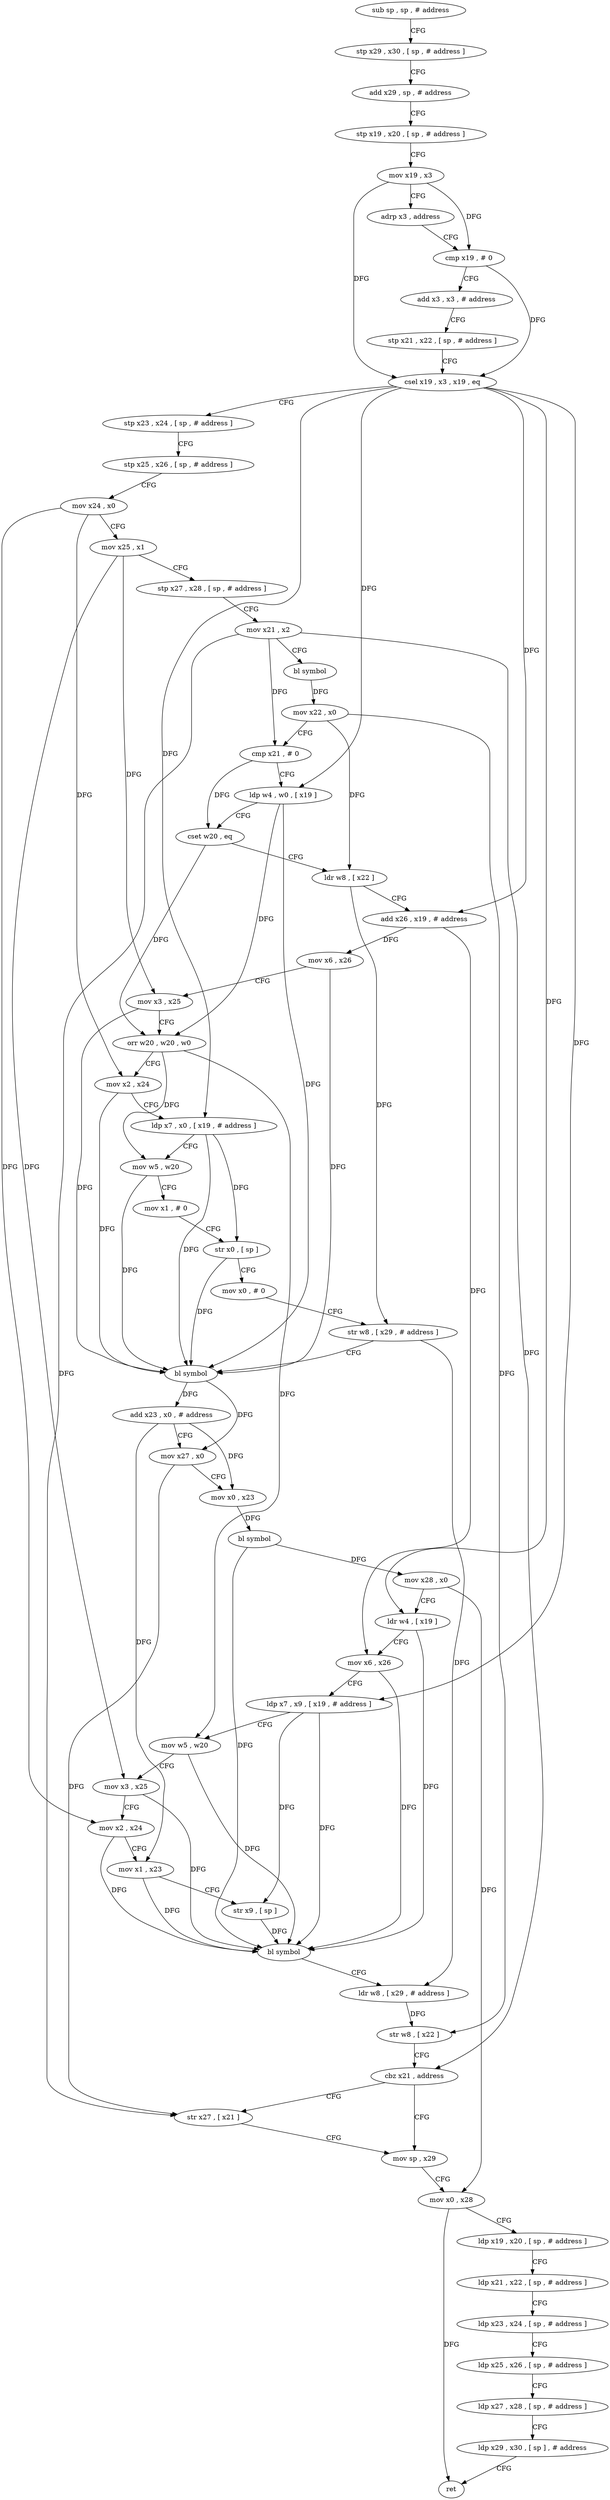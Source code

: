 digraph "func" {
"4346520" [label = "sub sp , sp , # address" ]
"4346524" [label = "stp x29 , x30 , [ sp , # address ]" ]
"4346528" [label = "add x29 , sp , # address" ]
"4346532" [label = "stp x19 , x20 , [ sp , # address ]" ]
"4346536" [label = "mov x19 , x3" ]
"4346540" [label = "adrp x3 , address" ]
"4346544" [label = "cmp x19 , # 0" ]
"4346548" [label = "add x3 , x3 , # address" ]
"4346552" [label = "stp x21 , x22 , [ sp , # address ]" ]
"4346556" [label = "csel x19 , x3 , x19 , eq" ]
"4346560" [label = "stp x23 , x24 , [ sp , # address ]" ]
"4346564" [label = "stp x25 , x26 , [ sp , # address ]" ]
"4346568" [label = "mov x24 , x0" ]
"4346572" [label = "mov x25 , x1" ]
"4346576" [label = "stp x27 , x28 , [ sp , # address ]" ]
"4346580" [label = "mov x21 , x2" ]
"4346584" [label = "bl symbol" ]
"4346588" [label = "mov x22 , x0" ]
"4346592" [label = "cmp x21 , # 0" ]
"4346596" [label = "ldp w4 , w0 , [ x19 ]" ]
"4346600" [label = "cset w20 , eq" ]
"4346604" [label = "ldr w8 , [ x22 ]" ]
"4346608" [label = "add x26 , x19 , # address" ]
"4346612" [label = "mov x6 , x26" ]
"4346616" [label = "mov x3 , x25" ]
"4346620" [label = "orr w20 , w20 , w0" ]
"4346624" [label = "mov x2 , x24" ]
"4346628" [label = "ldp x7 , x0 , [ x19 , # address ]" ]
"4346632" [label = "mov w5 , w20" ]
"4346636" [label = "mov x1 , # 0" ]
"4346640" [label = "str x0 , [ sp ]" ]
"4346644" [label = "mov x0 , # 0" ]
"4346648" [label = "str w8 , [ x29 , # address ]" ]
"4346652" [label = "bl symbol" ]
"4346656" [label = "add x23 , x0 , # address" ]
"4346660" [label = "mov x27 , x0" ]
"4346664" [label = "mov x0 , x23" ]
"4346668" [label = "bl symbol" ]
"4346672" [label = "mov x28 , x0" ]
"4346676" [label = "ldr w4 , [ x19 ]" ]
"4346680" [label = "mov x6 , x26" ]
"4346684" [label = "ldp x7 , x9 , [ x19 , # address ]" ]
"4346688" [label = "mov w5 , w20" ]
"4346692" [label = "mov x3 , x25" ]
"4346696" [label = "mov x2 , x24" ]
"4346700" [label = "mov x1 , x23" ]
"4346704" [label = "str x9 , [ sp ]" ]
"4346708" [label = "bl symbol" ]
"4346712" [label = "ldr w8 , [ x29 , # address ]" ]
"4346716" [label = "str w8 , [ x22 ]" ]
"4346720" [label = "cbz x21 , address" ]
"4346728" [label = "mov sp , x29" ]
"4346724" [label = "str x27 , [ x21 ]" ]
"4346732" [label = "mov x0 , x28" ]
"4346736" [label = "ldp x19 , x20 , [ sp , # address ]" ]
"4346740" [label = "ldp x21 , x22 , [ sp , # address ]" ]
"4346744" [label = "ldp x23 , x24 , [ sp , # address ]" ]
"4346748" [label = "ldp x25 , x26 , [ sp , # address ]" ]
"4346752" [label = "ldp x27 , x28 , [ sp , # address ]" ]
"4346756" [label = "ldp x29 , x30 , [ sp ] , # address" ]
"4346760" [label = "ret" ]
"4346520" -> "4346524" [ label = "CFG" ]
"4346524" -> "4346528" [ label = "CFG" ]
"4346528" -> "4346532" [ label = "CFG" ]
"4346532" -> "4346536" [ label = "CFG" ]
"4346536" -> "4346540" [ label = "CFG" ]
"4346536" -> "4346544" [ label = "DFG" ]
"4346536" -> "4346556" [ label = "DFG" ]
"4346540" -> "4346544" [ label = "CFG" ]
"4346544" -> "4346548" [ label = "CFG" ]
"4346544" -> "4346556" [ label = "DFG" ]
"4346548" -> "4346552" [ label = "CFG" ]
"4346552" -> "4346556" [ label = "CFG" ]
"4346556" -> "4346560" [ label = "CFG" ]
"4346556" -> "4346596" [ label = "DFG" ]
"4346556" -> "4346608" [ label = "DFG" ]
"4346556" -> "4346628" [ label = "DFG" ]
"4346556" -> "4346676" [ label = "DFG" ]
"4346556" -> "4346684" [ label = "DFG" ]
"4346560" -> "4346564" [ label = "CFG" ]
"4346564" -> "4346568" [ label = "CFG" ]
"4346568" -> "4346572" [ label = "CFG" ]
"4346568" -> "4346624" [ label = "DFG" ]
"4346568" -> "4346696" [ label = "DFG" ]
"4346572" -> "4346576" [ label = "CFG" ]
"4346572" -> "4346616" [ label = "DFG" ]
"4346572" -> "4346692" [ label = "DFG" ]
"4346576" -> "4346580" [ label = "CFG" ]
"4346580" -> "4346584" [ label = "CFG" ]
"4346580" -> "4346592" [ label = "DFG" ]
"4346580" -> "4346720" [ label = "DFG" ]
"4346580" -> "4346724" [ label = "DFG" ]
"4346584" -> "4346588" [ label = "DFG" ]
"4346588" -> "4346592" [ label = "CFG" ]
"4346588" -> "4346604" [ label = "DFG" ]
"4346588" -> "4346716" [ label = "DFG" ]
"4346592" -> "4346596" [ label = "CFG" ]
"4346592" -> "4346600" [ label = "DFG" ]
"4346596" -> "4346600" [ label = "CFG" ]
"4346596" -> "4346652" [ label = "DFG" ]
"4346596" -> "4346620" [ label = "DFG" ]
"4346600" -> "4346604" [ label = "CFG" ]
"4346600" -> "4346620" [ label = "DFG" ]
"4346604" -> "4346608" [ label = "CFG" ]
"4346604" -> "4346648" [ label = "DFG" ]
"4346608" -> "4346612" [ label = "DFG" ]
"4346608" -> "4346680" [ label = "DFG" ]
"4346612" -> "4346616" [ label = "CFG" ]
"4346612" -> "4346652" [ label = "DFG" ]
"4346616" -> "4346620" [ label = "CFG" ]
"4346616" -> "4346652" [ label = "DFG" ]
"4346620" -> "4346624" [ label = "CFG" ]
"4346620" -> "4346632" [ label = "DFG" ]
"4346620" -> "4346688" [ label = "DFG" ]
"4346624" -> "4346628" [ label = "CFG" ]
"4346624" -> "4346652" [ label = "DFG" ]
"4346628" -> "4346632" [ label = "CFG" ]
"4346628" -> "4346652" [ label = "DFG" ]
"4346628" -> "4346640" [ label = "DFG" ]
"4346632" -> "4346636" [ label = "CFG" ]
"4346632" -> "4346652" [ label = "DFG" ]
"4346636" -> "4346640" [ label = "CFG" ]
"4346640" -> "4346644" [ label = "CFG" ]
"4346640" -> "4346652" [ label = "DFG" ]
"4346644" -> "4346648" [ label = "CFG" ]
"4346648" -> "4346652" [ label = "CFG" ]
"4346648" -> "4346712" [ label = "DFG" ]
"4346652" -> "4346656" [ label = "DFG" ]
"4346652" -> "4346660" [ label = "DFG" ]
"4346656" -> "4346660" [ label = "CFG" ]
"4346656" -> "4346664" [ label = "DFG" ]
"4346656" -> "4346700" [ label = "DFG" ]
"4346660" -> "4346664" [ label = "CFG" ]
"4346660" -> "4346724" [ label = "DFG" ]
"4346664" -> "4346668" [ label = "DFG" ]
"4346668" -> "4346672" [ label = "DFG" ]
"4346668" -> "4346708" [ label = "DFG" ]
"4346672" -> "4346676" [ label = "CFG" ]
"4346672" -> "4346732" [ label = "DFG" ]
"4346676" -> "4346680" [ label = "CFG" ]
"4346676" -> "4346708" [ label = "DFG" ]
"4346680" -> "4346684" [ label = "CFG" ]
"4346680" -> "4346708" [ label = "DFG" ]
"4346684" -> "4346688" [ label = "CFG" ]
"4346684" -> "4346708" [ label = "DFG" ]
"4346684" -> "4346704" [ label = "DFG" ]
"4346688" -> "4346692" [ label = "CFG" ]
"4346688" -> "4346708" [ label = "DFG" ]
"4346692" -> "4346696" [ label = "CFG" ]
"4346692" -> "4346708" [ label = "DFG" ]
"4346696" -> "4346700" [ label = "CFG" ]
"4346696" -> "4346708" [ label = "DFG" ]
"4346700" -> "4346704" [ label = "CFG" ]
"4346700" -> "4346708" [ label = "DFG" ]
"4346704" -> "4346708" [ label = "DFG" ]
"4346708" -> "4346712" [ label = "CFG" ]
"4346712" -> "4346716" [ label = "DFG" ]
"4346716" -> "4346720" [ label = "CFG" ]
"4346720" -> "4346728" [ label = "CFG" ]
"4346720" -> "4346724" [ label = "CFG" ]
"4346728" -> "4346732" [ label = "CFG" ]
"4346724" -> "4346728" [ label = "CFG" ]
"4346732" -> "4346736" [ label = "CFG" ]
"4346732" -> "4346760" [ label = "DFG" ]
"4346736" -> "4346740" [ label = "CFG" ]
"4346740" -> "4346744" [ label = "CFG" ]
"4346744" -> "4346748" [ label = "CFG" ]
"4346748" -> "4346752" [ label = "CFG" ]
"4346752" -> "4346756" [ label = "CFG" ]
"4346756" -> "4346760" [ label = "CFG" ]
}
